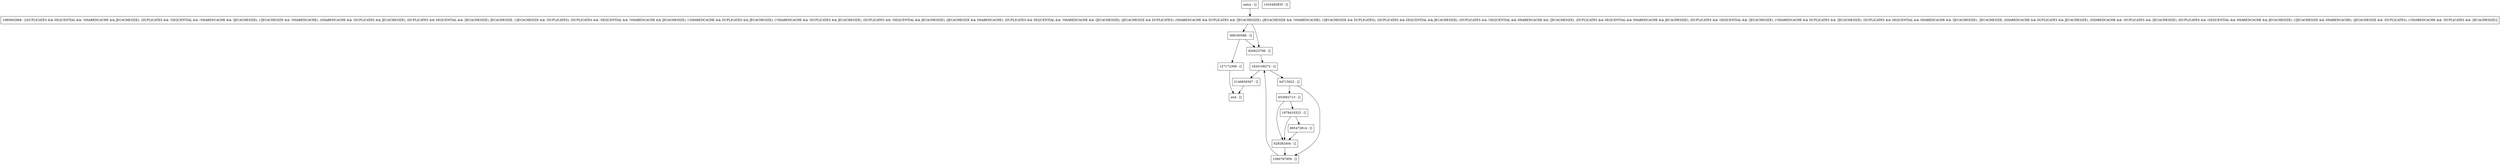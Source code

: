 digraph selectDirtyINsForDbSync {
node [shape=record];
127172308 [label="127172308 - []"];
653062713 [label="653062713 - []"];
1090787959 [label="1090787959 - []"];
820623798 [label="820623798 - []"];
369180586 [label="369180586 - []"];
628282404 [label="628282404 - []"];
entry [label="entry - []"];
exit [label="exit - []"];
2146659367 [label="2146659367 - []"];
1433492835 [label="1433492835 - []"];
1620108272 [label="1620108272 - []"];
1980902968 [label="1980902968 - [(DUPLICATES && SEQUENTIAL && !SHAREDCACHE && JECACHESIZE), (DUPLICATES && !SEQUENTIAL && !SHAREDCACHE && !JECACHESIZE), (!JECACHESIZE && !SHAREDCACHE), (SHAREDCACHE && !DUPLICATES && JECACHESIZE), (DUPLICATES && SEQUENTIAL && !JECACHESIZE), JECACHESIZE, (!JECACHESIZE && !DUPLICATES), (DUPLICATES && !SEQUENTIAL && !SHAREDCACHE && JECACHESIZE), (!SHAREDCACHE && DUPLICATES && JECACHESIZE), (!SHAREDCACHE && !DUPLICATES && JECACHESIZE), (DUPLICATES && !SEQUENTIAL && JECACHESIZE), (JECACHESIZE && SHAREDCACHE), (DUPLICATES && SEQUENTIAL && !SHAREDCACHE && !JECACHESIZE), (JECACHESIZE && DUPLICATES), (SHAREDCACHE && DUPLICATES && !JECACHESIZE), (JECACHESIZE && !SHAREDCACHE), (!JECACHESIZE && DUPLICATES), (DUPLICATES && SEQUENTIAL && JECACHESIZE), (DUPLICATES && !SEQUENTIAL && SHAREDCACHE && !JECACHESIZE), (DUPLICATES && SEQUENTIAL && SHAREDCACHE && JECACHESIZE), (DUPLICATES && !SEQUENTIAL && !JECACHESIZE), (!SHAREDCACHE && DUPLICATES && !JECACHESIZE), (DUPLICATES && SEQUENTIAL && SHAREDCACHE && !JECACHESIZE), !JECACHESIZE, (SHAREDCACHE && DUPLICATES && JECACHESIZE), (SHAREDCACHE && !DUPLICATES && !JECACHESIZE), (DUPLICATES && !SEQUENTIAL && SHAREDCACHE && JECACHESIZE), (!JECACHESIZE && SHAREDCACHE), (JECACHESIZE && !DUPLICATES), (!SHAREDCACHE && !DUPLICATES && !JECACHESIZE)]"];
44715622 [label="44715622 - []"];
1979410322 [label="1979410322 - []"];
885472814 [label="885472814 - []"];
entry;
exit;
127172308 -> exit;
653062713 -> 628282404;
653062713 -> 1979410322;
1090787959 -> 1620108272;
820623798 -> 1620108272;
369180586 -> 127172308;
369180586 -> 820623798;
628282404 -> 1090787959;
entry -> 1980902968;
2146659367 -> exit;
1620108272 -> 2146659367;
1620108272 -> 44715622;
1980902968 -> 820623798;
1980902968 -> 369180586;
44715622 -> 653062713;
44715622 -> 1090787959;
1979410322 -> 628282404;
1979410322 -> 885472814;
885472814 -> 628282404;
}
